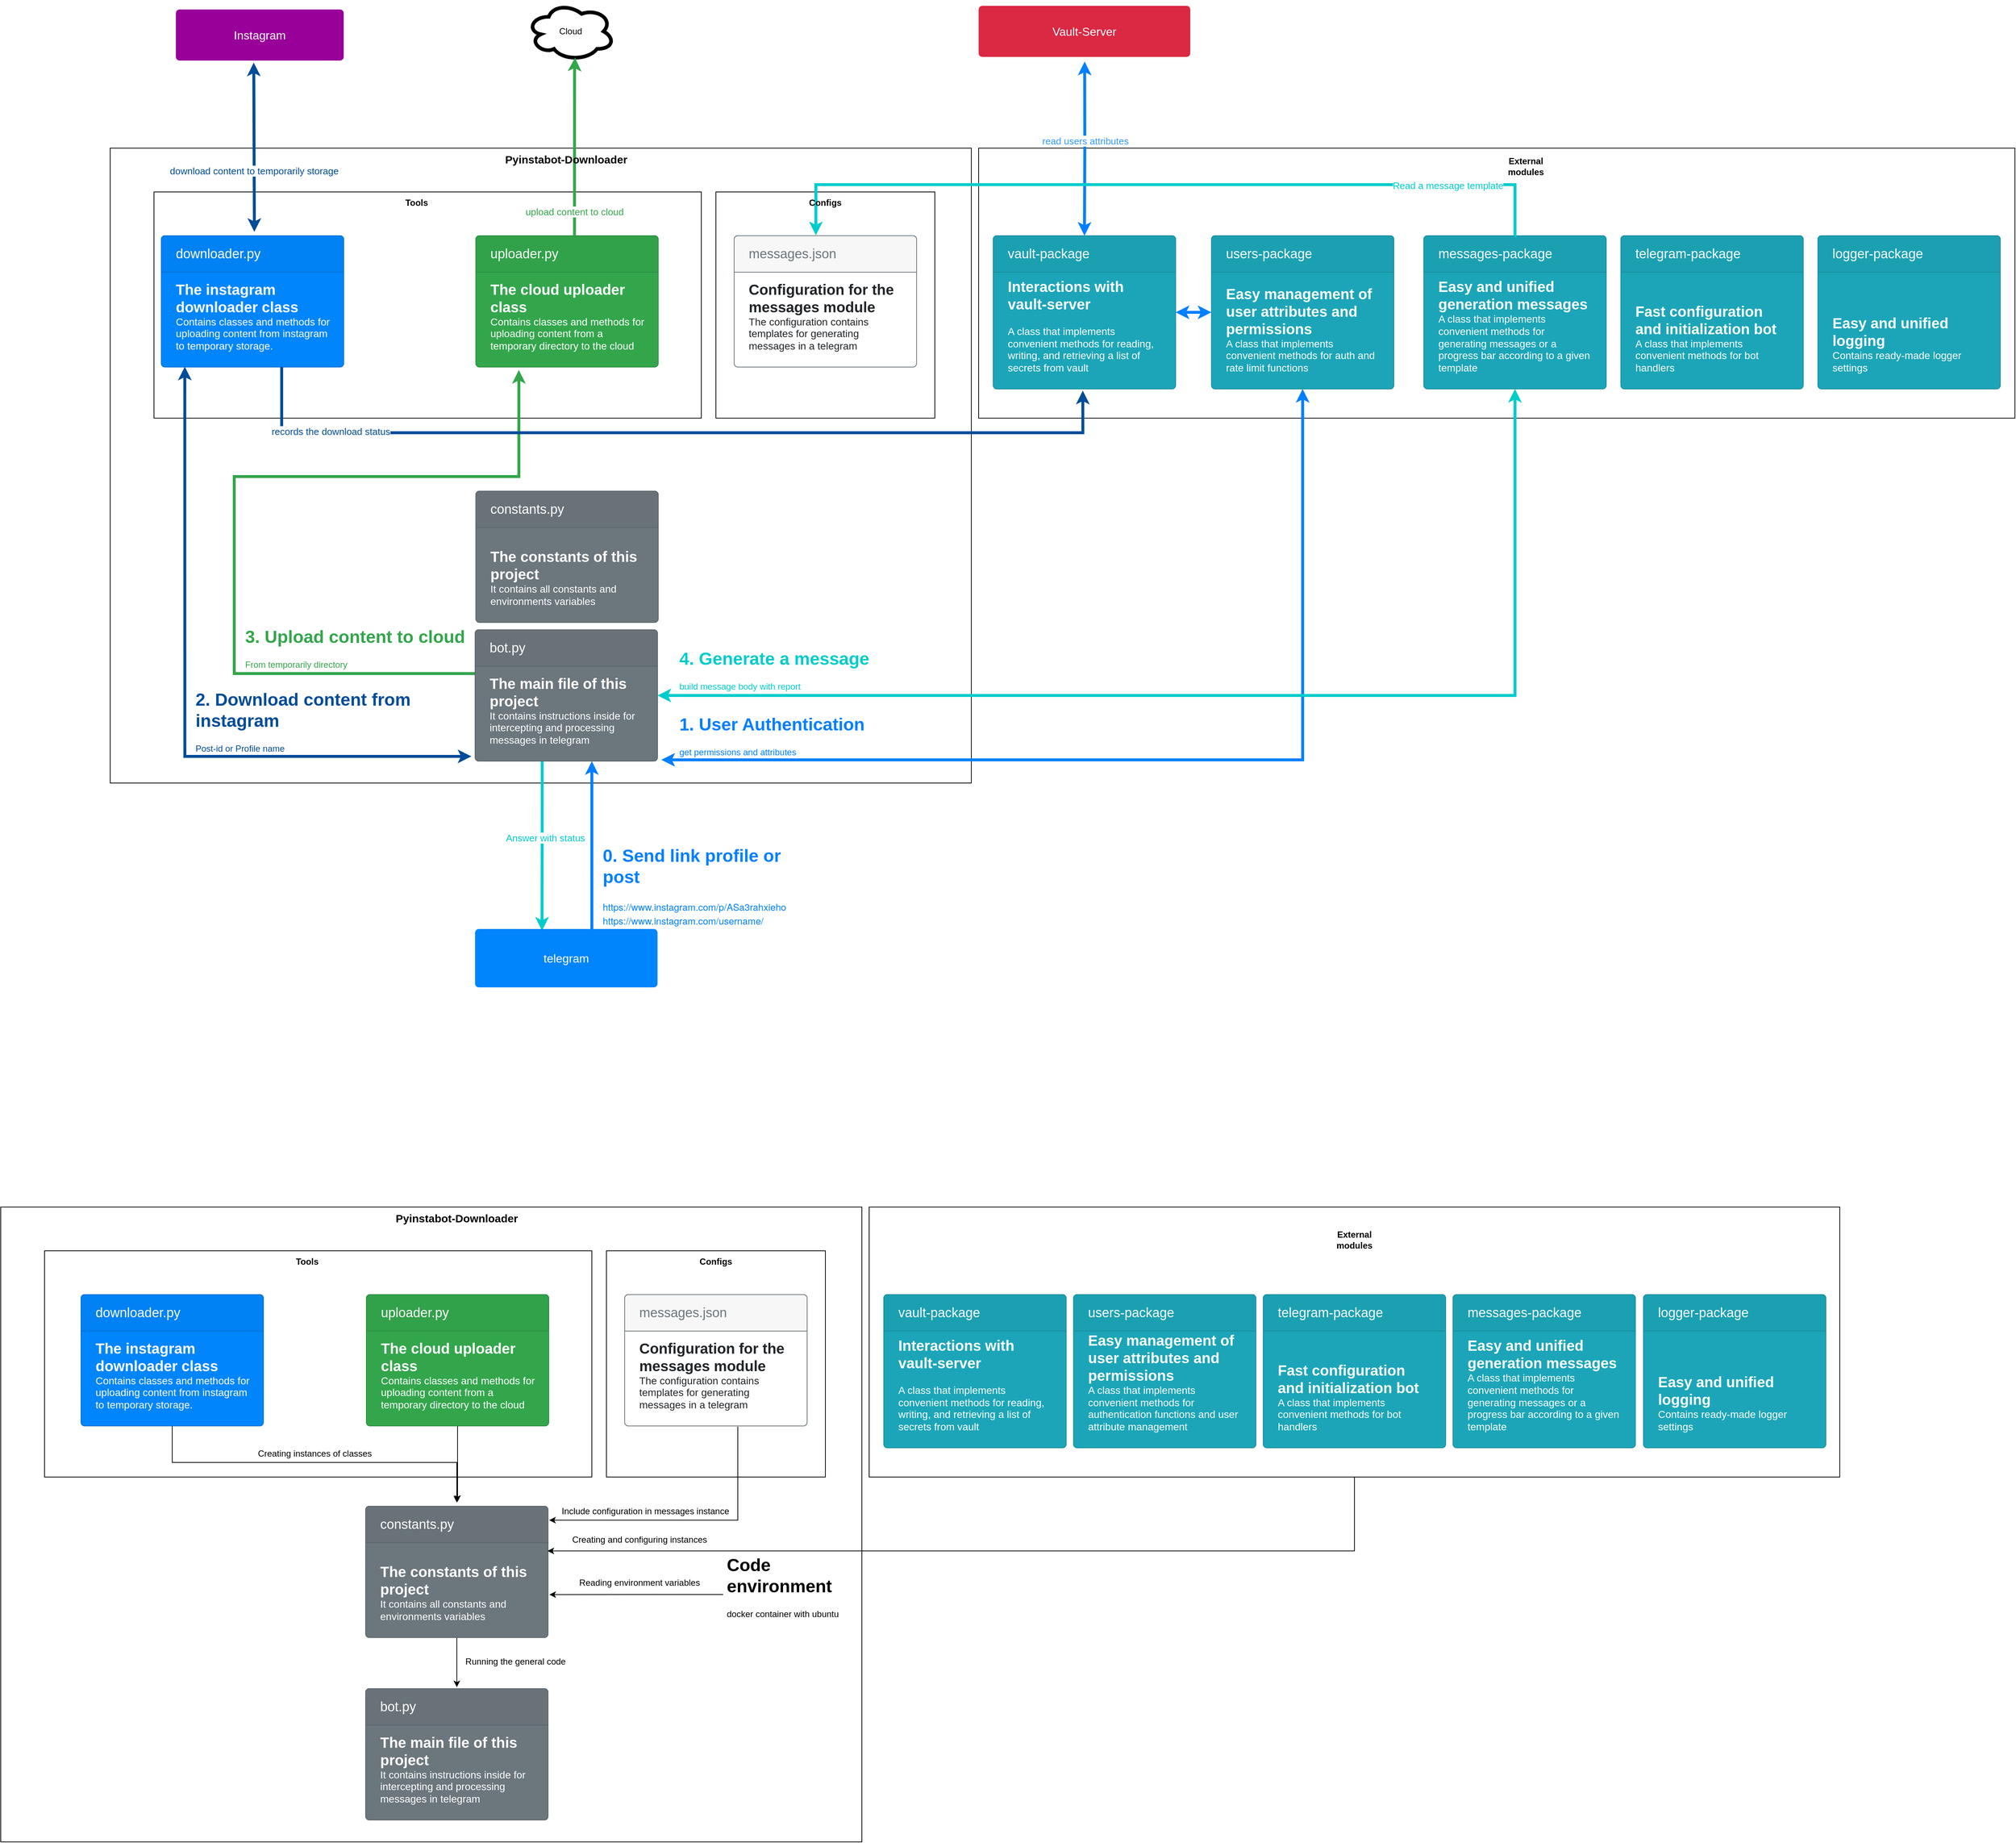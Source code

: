 <mxfile version="21.7.5" type="github">
  <diagram name="Страница 1" id="C4cH1xLUQUfybdzY-Pvg">
    <mxGraphModel dx="2763" dy="2547" grid="1" gridSize="10" guides="1" tooltips="1" connect="1" arrows="1" fold="1" page="1" pageScale="1" pageWidth="827" pageHeight="1169" math="0" shadow="0">
      <root>
        <mxCell id="0" />
        <mxCell id="1" parent="0" />
        <mxCell id="oiA-mQmHKhEabUs_qZRi-52" value="" style="rounded=0;whiteSpace=wrap;html=1;" parent="1" vertex="1">
          <mxGeometry x="130" y="-190" width="1180" height="870" as="geometry" />
        </mxCell>
        <mxCell id="oiA-mQmHKhEabUs_qZRi-24" value="" style="rounded=0;whiteSpace=wrap;html=1;" parent="1" vertex="1">
          <mxGeometry x="190" y="-130" width="750" height="310" as="geometry" />
        </mxCell>
        <mxCell id="RmWxMyqj5i7oZx28vhqG-12" style="edgeStyle=orthogonalEdgeStyle;rounded=0;orthogonalLoop=1;jettySize=auto;html=1;strokeWidth=4;strokeColor=#004C99;exitX=-0.014;exitY=0.964;exitDx=0;exitDy=0;exitPerimeter=0;startArrow=classic;startFill=1;entryX=0.129;entryY=0.997;entryDx=0;entryDy=0;entryPerimeter=0;" parent="1" target="oiA-mQmHKhEabUs_qZRi-6" edge="1">
          <mxGeometry relative="1" as="geometry">
            <mxPoint x="624.98" y="643.52" as="sourcePoint" />
            <mxPoint x="231.37" y="160" as="targetPoint" />
            <Array as="points">
              <mxPoint x="232" y="644" />
            </Array>
          </mxGeometry>
        </mxCell>
        <mxCell id="RmWxMyqj5i7oZx28vhqG-17" style="edgeStyle=orthogonalEdgeStyle;rounded=0;orthogonalLoop=1;jettySize=auto;html=1;strokeWidth=4;strokeColor=#33A64C;" parent="1" source="oiA-mQmHKhEabUs_qZRi-4" edge="1">
          <mxGeometry relative="1" as="geometry">
            <mxPoint x="690" y="114" as="targetPoint" />
            <Array as="points">
              <mxPoint x="300" y="530" />
              <mxPoint x="300" y="260" />
              <mxPoint x="690" y="260" />
            </Array>
          </mxGeometry>
        </mxCell>
        <mxCell id="OaGA0c1bOPBYphkwenMN-9" style="edgeStyle=orthogonalEdgeStyle;rounded=0;orthogonalLoop=1;jettySize=auto;html=1;entryX=0.367;entryY=0.029;entryDx=0;entryDy=0;entryPerimeter=0;strokeWidth=4;strokeColor=#00CCCC;" parent="1" source="oiA-mQmHKhEabUs_qZRi-4" target="oiA-mQmHKhEabUs_qZRi-50" edge="1">
          <mxGeometry relative="1" as="geometry">
            <Array as="points">
              <mxPoint x="722" y="700" />
              <mxPoint x="722" y="700" />
            </Array>
          </mxGeometry>
        </mxCell>
        <mxCell id="OaGA0c1bOPBYphkwenMN-11" value="&lt;font style=&quot;font-size: 13px;&quot; color=&quot;#00cccc&quot;&gt;Answer with status&lt;/font&gt;" style="edgeLabel;html=1;align=center;verticalAlign=middle;resizable=0;points=[];" parent="OaGA0c1bOPBYphkwenMN-9" vertex="1" connectable="0">
          <mxGeometry x="-0.104" y="4" relative="1" as="geometry">
            <mxPoint y="1" as="offset" />
          </mxGeometry>
        </mxCell>
        <mxCell id="oiA-mQmHKhEabUs_qZRi-4" value="&lt;span style=&quot;font-size: 20px;&quot;&gt;&lt;b&gt;The main file of this project&lt;/b&gt;&lt;/span&gt;&lt;br style=&quot;font-size: 14px&quot;&gt;It contains instructions inside for intercepting and processing messages in telegram" style="html=1;shadow=0;dashed=0;shape=mxgraph.bootstrap.rrect;rSize=5;strokeColor=#5B646A;html=1;whiteSpace=wrap;fillColor=#6C767D;fontColor=#ffffff;verticalAlign=bottom;align=left;spacing=20;spacingBottom=0;fontSize=14;" parent="1" vertex="1">
          <mxGeometry x="630" y="470" width="250" height="180" as="geometry" />
        </mxCell>
        <mxCell id="oiA-mQmHKhEabUs_qZRi-5" value="bot.py" style="html=1;shadow=0;dashed=0;shape=mxgraph.bootstrap.topButton;rSize=5;perimeter=none;whiteSpace=wrap;fillColor=#697279;strokeColor=#5B646A;fontColor=#ffffff;resizeWidth=1;fontSize=18;align=left;spacing=20;" parent="oiA-mQmHKhEabUs_qZRi-4" vertex="1">
          <mxGeometry width="250" height="50" relative="1" as="geometry" />
        </mxCell>
        <mxCell id="oiA-mQmHKhEabUs_qZRi-6" value="&lt;span style=&quot;font-size: 20px;&quot;&gt;&lt;b&gt;The instagram downloader class&lt;/b&gt;&lt;/span&gt;&lt;br style=&quot;font-size: 14px&quot;&gt;Contains classes and methods for uploading content from instagram to temporary storage." style="html=1;shadow=0;dashed=0;shape=mxgraph.bootstrap.rrect;rSize=5;strokeColor=#0071D5;html=1;whiteSpace=wrap;fillColor=#0085FC;fontColor=#ffffff;verticalAlign=bottom;align=left;spacing=20;spacingBottom=0;fontSize=14;" parent="1" vertex="1">
          <mxGeometry x="200" y="-70" width="250" height="180" as="geometry" />
        </mxCell>
        <mxCell id="oiA-mQmHKhEabUs_qZRi-7" value="downloader.py" style="html=1;shadow=0;dashed=0;shape=mxgraph.bootstrap.topButton;rSize=5;perimeter=none;whiteSpace=wrap;fillColor=#0081F4;strokeColor=#0071D5;fontColor=#ffffff;resizeWidth=1;fontSize=18;align=left;spacing=20;" parent="oiA-mQmHKhEabUs_qZRi-6" vertex="1">
          <mxGeometry width="250" height="50" relative="1" as="geometry" />
        </mxCell>
        <mxCell id="oiA-mQmHKhEabUs_qZRi-8" value="&lt;span style=&quot;font-size: 20px;&quot;&gt;&lt;b&gt;The cloud uploader class&lt;/b&gt;&lt;/span&gt;&lt;br style=&quot;font-size: 14px&quot;&gt;Contains classes and methods for uploading content from a temporary directory to the cloud" style="html=1;shadow=0;dashed=0;shape=mxgraph.bootstrap.rrect;rSize=5;strokeColor=#2B8D40;html=1;whiteSpace=wrap;fillColor=#33A64C;fontColor=#ffffff;verticalAlign=bottom;align=left;spacing=20;spacingBottom=0;fontSize=14;" parent="1" vertex="1">
          <mxGeometry x="631" y="-70" width="250" height="180" as="geometry" />
        </mxCell>
        <mxCell id="oiA-mQmHKhEabUs_qZRi-9" value="uploader.py" style="html=1;shadow=0;dashed=0;shape=mxgraph.bootstrap.topButton;rSize=5;perimeter=none;whiteSpace=wrap;fillColor=#31A14A;strokeColor=#2B8D40;fontColor=#ffffff;resizeWidth=1;fontSize=18;align=left;spacing=20;" parent="oiA-mQmHKhEabUs_qZRi-8" vertex="1">
          <mxGeometry width="250" height="50" relative="1" as="geometry" />
        </mxCell>
        <mxCell id="oiA-mQmHKhEabUs_qZRi-10" value="&lt;span style=&quot;font-size: 20px;&quot;&gt;&lt;b&gt;The constants of this project&lt;/b&gt;&lt;/span&gt;&lt;br style=&quot;font-size: 14px&quot;&gt;It contains all constants and environments variables" style="html=1;shadow=0;dashed=0;shape=mxgraph.bootstrap.rrect;rSize=5;strokeColor=#5B646A;html=1;whiteSpace=wrap;fillColor=#6C767D;fontColor=#ffffff;verticalAlign=bottom;align=left;spacing=20;spacingBottom=0;fontSize=14;" parent="1" vertex="1">
          <mxGeometry x="631" y="280" width="250" height="180" as="geometry" />
        </mxCell>
        <mxCell id="oiA-mQmHKhEabUs_qZRi-11" value="constants.py" style="html=1;shadow=0;dashed=0;shape=mxgraph.bootstrap.topButton;rSize=5;perimeter=none;whiteSpace=wrap;fillColor=#697279;strokeColor=#5B646A;fontColor=#ffffff;resizeWidth=1;fontSize=18;align=left;spacing=20;" parent="oiA-mQmHKhEabUs_qZRi-10" vertex="1">
          <mxGeometry width="250" height="50" relative="1" as="geometry" />
        </mxCell>
        <mxCell id="oiA-mQmHKhEabUs_qZRi-25" value="&lt;b&gt;Tools&lt;/b&gt;" style="text;html=1;strokeColor=none;fillColor=none;align=center;verticalAlign=middle;whiteSpace=wrap;rounded=0;" parent="1" vertex="1">
          <mxGeometry x="520" y="-130" width="60" height="30" as="geometry" />
        </mxCell>
        <mxCell id="oiA-mQmHKhEabUs_qZRi-26" value="" style="rounded=0;whiteSpace=wrap;html=1;" parent="1" vertex="1">
          <mxGeometry x="960" y="-130" width="300" height="310" as="geometry" />
        </mxCell>
        <mxCell id="oiA-mQmHKhEabUs_qZRi-20" value="&lt;span style=&quot;font-size: 20px;&quot;&gt;&lt;b&gt;Configuration for the messages module&lt;/b&gt;&lt;/span&gt;&lt;br style=&quot;font-size: 14px&quot;&gt;The configuration contains templates for generating messages in a telegram" style="html=1;shadow=0;dashed=0;shape=mxgraph.bootstrap.rrect;rSize=5;strokeColor=#6C767D;html=1;whiteSpace=wrap;fillColor=#ffffff;fontColor=#212529;verticalAlign=bottom;align=left;spacing=20;spacingBottom=0;fontSize=14;" parent="1" vertex="1">
          <mxGeometry x="985" y="-70" width="250" height="180" as="geometry" />
        </mxCell>
        <mxCell id="oiA-mQmHKhEabUs_qZRi-21" value="messages.json" style="html=1;shadow=0;dashed=0;shape=mxgraph.bootstrap.topButton;rSize=5;perimeter=none;whiteSpace=wrap;fillColor=#F7F7F7;strokeColor=#6C767D;fontColor=#6C767D;resizeWidth=1;fontSize=18;align=left;spacing=20;" parent="oiA-mQmHKhEabUs_qZRi-20" vertex="1">
          <mxGeometry width="250" height="50" relative="1" as="geometry" />
        </mxCell>
        <mxCell id="oiA-mQmHKhEabUs_qZRi-30" value="" style="rounded=0;whiteSpace=wrap;html=1;" parent="1" vertex="1">
          <mxGeometry x="1320" y="-190" width="1420" height="370" as="geometry" />
        </mxCell>
        <mxCell id="oiA-mQmHKhEabUs_qZRi-31" value="&lt;b&gt;External modules&lt;/b&gt;" style="text;html=1;strokeColor=none;fillColor=none;align=center;verticalAlign=middle;whiteSpace=wrap;rounded=0;" parent="1" vertex="1">
          <mxGeometry x="2040" y="-180" width="60" height="30" as="geometry" />
        </mxCell>
        <mxCell id="oiA-mQmHKhEabUs_qZRi-32" value="&lt;b&gt;&lt;font style=&quot;font-size: 20px&quot;&gt;Interactions with vault-server&lt;/font&gt;&lt;/b&gt;&lt;br style=&quot;font-size: 14px&quot;&gt;&lt;br style=&quot;font-size: 14px&quot;&gt;A class that implements convenient methods for reading, writing, and retrieving a list of secrets from vault" style="html=1;shadow=0;dashed=0;shape=mxgraph.bootstrap.rrect;rSize=5;strokeColor=#188C9C;html=1;whiteSpace=wrap;fillColor=#1CA5B8;fontColor=#ffffff;verticalAlign=bottom;align=left;spacing=20;spacingBottom=0;fontSize=14;" parent="1" vertex="1">
          <mxGeometry x="1340" y="-70" width="250" height="210" as="geometry" />
        </mxCell>
        <mxCell id="oiA-mQmHKhEabUs_qZRi-33" value="vault-package" style="html=1;shadow=0;dashed=0;shape=mxgraph.bootstrap.topButton;rSize=5;perimeter=none;whiteSpace=wrap;fillColor=#1BA0B2;strokeColor=#188C9C;fontColor=#ffffff;resizeWidth=1;fontSize=18;align=left;spacing=20;" parent="oiA-mQmHKhEabUs_qZRi-32" vertex="1">
          <mxGeometry width="250" height="50" relative="1" as="geometry" />
        </mxCell>
        <mxCell id="RmWxMyqj5i7oZx28vhqG-9" style="edgeStyle=orthogonalEdgeStyle;rounded=0;orthogonalLoop=1;jettySize=auto;html=1;strokeWidth=4;strokeColor=#007FFF;startArrow=classic;startFill=1;" parent="1" source="oiA-mQmHKhEabUs_qZRi-34" target="oiA-mQmHKhEabUs_qZRi-32" edge="1">
          <mxGeometry relative="1" as="geometry" />
        </mxCell>
        <mxCell id="oiA-mQmHKhEabUs_qZRi-34" value="&lt;span style=&quot;font-size: 20px;&quot;&gt;&lt;b&gt;Easy management of user attributes and permissions&lt;/b&gt;&lt;/span&gt;&lt;br style=&quot;font-size: 14px&quot;&gt;A class that implements convenient methods for auth and rate limit functions" style="html=1;shadow=0;dashed=0;shape=mxgraph.bootstrap.rrect;rSize=5;strokeColor=#188C9C;html=1;whiteSpace=wrap;fillColor=#1CA5B8;fontColor=#ffffff;verticalAlign=bottom;align=left;spacing=20;spacingBottom=0;fontSize=14;" parent="1" vertex="1">
          <mxGeometry x="1639" y="-70" width="250" height="210" as="geometry" />
        </mxCell>
        <mxCell id="oiA-mQmHKhEabUs_qZRi-35" value="users-package" style="html=1;shadow=0;dashed=0;shape=mxgraph.bootstrap.topButton;rSize=5;perimeter=none;whiteSpace=wrap;fillColor=#1BA0B2;strokeColor=#188C9C;fontColor=#ffffff;resizeWidth=1;fontSize=18;align=left;spacing=20;" parent="oiA-mQmHKhEabUs_qZRi-34" vertex="1">
          <mxGeometry width="250" height="50" relative="1" as="geometry" />
        </mxCell>
        <mxCell id="oiA-mQmHKhEabUs_qZRi-36" value="&lt;span style=&quot;font-size: 20px;&quot;&gt;&lt;b&gt;Fast configuration and&amp;nbsp;initialization bot&lt;/b&gt;&lt;/span&gt;&lt;br style=&quot;font-size: 14px&quot;&gt;A class that implements convenient methods for bot handlers" style="html=1;shadow=0;dashed=0;shape=mxgraph.bootstrap.rrect;rSize=5;strokeColor=#188C9C;html=1;whiteSpace=wrap;fillColor=#1CA5B8;fontColor=#ffffff;verticalAlign=bottom;align=left;spacing=20;spacingBottom=0;fontSize=14;" parent="1" vertex="1">
          <mxGeometry x="2200" y="-70" width="250" height="210" as="geometry" />
        </mxCell>
        <mxCell id="oiA-mQmHKhEabUs_qZRi-37" value="telegram-package" style="html=1;shadow=0;dashed=0;shape=mxgraph.bootstrap.topButton;rSize=5;perimeter=none;whiteSpace=wrap;fillColor=#1BA0B2;strokeColor=#188C9C;fontColor=#ffffff;resizeWidth=1;fontSize=18;align=left;spacing=20;" parent="oiA-mQmHKhEabUs_qZRi-36" vertex="1">
          <mxGeometry width="250" height="50" relative="1" as="geometry" />
        </mxCell>
        <mxCell id="oiA-mQmHKhEabUs_qZRi-38" value="&lt;span style=&quot;font-size: 20px;&quot;&gt;&lt;b&gt;Easy and unified generation messages&lt;/b&gt;&lt;/span&gt;&lt;br style=&quot;font-size: 14px&quot;&gt;A class that implements convenient methods for generating messages or a progress bar according to a given template" style="html=1;shadow=0;dashed=0;shape=mxgraph.bootstrap.rrect;rSize=5;strokeColor=#188C9C;html=1;whiteSpace=wrap;fillColor=#1CA5B8;fontColor=#ffffff;verticalAlign=bottom;align=left;spacing=20;spacingBottom=0;fontSize=14;" parent="1" vertex="1">
          <mxGeometry x="1930" y="-70" width="250" height="210" as="geometry" />
        </mxCell>
        <mxCell id="oiA-mQmHKhEabUs_qZRi-39" value="messages-package" style="html=1;shadow=0;dashed=0;shape=mxgraph.bootstrap.topButton;rSize=5;perimeter=none;whiteSpace=wrap;fillColor=#1BA0B2;strokeColor=#188C9C;fontColor=#ffffff;resizeWidth=1;fontSize=18;align=left;spacing=20;" parent="oiA-mQmHKhEabUs_qZRi-38" vertex="1">
          <mxGeometry width="250" height="50" relative="1" as="geometry" />
        </mxCell>
        <mxCell id="oiA-mQmHKhEabUs_qZRi-40" value="&lt;span style=&quot;font-size: 20px;&quot;&gt;&lt;b&gt;Easy and unified logging&lt;/b&gt;&lt;/span&gt;&lt;br style=&quot;font-size: 14px&quot;&gt;Contains ready-made logger settings" style="html=1;shadow=0;dashed=0;shape=mxgraph.bootstrap.rrect;rSize=5;strokeColor=#188C9C;html=1;whiteSpace=wrap;fillColor=#1CA5B8;fontColor=#ffffff;verticalAlign=bottom;align=left;spacing=20;spacingBottom=0;fontSize=14;" parent="1" vertex="1">
          <mxGeometry x="2470" y="-70" width="250" height="210" as="geometry" />
        </mxCell>
        <mxCell id="oiA-mQmHKhEabUs_qZRi-41" value="logger-package" style="html=1;shadow=0;dashed=0;shape=mxgraph.bootstrap.topButton;rSize=5;perimeter=none;whiteSpace=wrap;fillColor=#1BA0B2;strokeColor=#188C9C;fontColor=#ffffff;resizeWidth=1;fontSize=18;align=left;spacing=20;" parent="oiA-mQmHKhEabUs_qZRi-40" vertex="1">
          <mxGeometry width="250" height="50" relative="1" as="geometry" />
        </mxCell>
        <mxCell id="oiA-mQmHKhEabUs_qZRi-47" value="Vault-Server" style="html=1;shadow=0;dashed=0;shape=mxgraph.bootstrap.rrect;rSize=5;strokeColor=none;strokeWidth=1;fillColor=#DB2843;fontColor=#FFFFFF;whiteSpace=wrap;align=center;verticalAlign=middle;spacingLeft=0;fontStyle=0;fontSize=16;spacing=5;" parent="1" vertex="1">
          <mxGeometry x="1320" y="-385" width="290" height="70" as="geometry" />
        </mxCell>
        <mxCell id="oiA-mQmHKhEabUs_qZRi-48" style="edgeStyle=orthogonalEdgeStyle;rounded=0;orthogonalLoop=1;jettySize=auto;html=1;entryX=0.501;entryY=1.092;entryDx=0;entryDy=0;entryPerimeter=0;strokeWidth=4;fillColor=#f8cecc;strokeColor=#007FFF;startArrow=classic;startFill=1;" parent="1" target="oiA-mQmHKhEabUs_qZRi-47" edge="1">
          <mxGeometry relative="1" as="geometry">
            <mxPoint x="1465" y="-70" as="sourcePoint" />
          </mxGeometry>
        </mxCell>
        <mxCell id="OaGA0c1bOPBYphkwenMN-3" value="&lt;font color=&quot;#3399ff&quot; style=&quot;font-size: 13px;&quot;&gt;read users attributes&lt;/font&gt;" style="edgeLabel;html=1;align=center;verticalAlign=middle;resizable=0;points=[];" parent="oiA-mQmHKhEabUs_qZRi-48" vertex="1" connectable="0">
          <mxGeometry x="0.099" relative="1" as="geometry">
            <mxPoint y="1" as="offset" />
          </mxGeometry>
        </mxCell>
        <mxCell id="RmWxMyqj5i7oZx28vhqG-1" style="edgeStyle=orthogonalEdgeStyle;rounded=0;orthogonalLoop=1;jettySize=auto;html=1;strokeWidth=4;strokeColor=#007FFF;entryX=0.5;entryY=1;entryDx=0;entryDy=0;entryPerimeter=0;" parent="1" edge="1">
          <mxGeometry relative="1" as="geometry">
            <mxPoint x="790.0" y="650" as="targetPoint" />
            <mxPoint x="790.0" y="880" as="sourcePoint" />
          </mxGeometry>
        </mxCell>
        <mxCell id="oiA-mQmHKhEabUs_qZRi-50" value="telegram" style="html=1;shadow=0;dashed=0;shape=mxgraph.bootstrap.rrect;rSize=5;strokeColor=none;strokeWidth=1;fillColor=#0085FC;fontColor=#FFFFFF;whiteSpace=wrap;align=center;verticalAlign=middle;spacingLeft=0;fontStyle=0;fontSize=16;spacing=5;" parent="1" vertex="1">
          <mxGeometry x="630" y="880" width="250" height="80" as="geometry" />
        </mxCell>
        <mxCell id="oiA-mQmHKhEabUs_qZRi-51" value="Instagram" style="html=1;shadow=0;dashed=0;shape=mxgraph.bootstrap.rrect;rSize=5;strokeColor=none;strokeWidth=1;fillColor=#990099;fontColor=#FFFFFF;whiteSpace=wrap;align=center;verticalAlign=middle;spacingLeft=0;fontStyle=0;fontSize=16;spacing=5;" parent="1" vertex="1">
          <mxGeometry x="220" y="-380" width="230" height="70" as="geometry" />
        </mxCell>
        <mxCell id="RmWxMyqj5i7oZx28vhqG-3" value="&lt;h1&gt;&lt;font color=&quot;#007fff&quot;&gt;0. Send link profile or post&lt;br&gt;&lt;/font&gt;&lt;/h1&gt;&lt;div style=&quot;font-size: 13px;&quot;&gt;&lt;p style=&quot;margin: 0px; font-style: normal; font-variant-caps: normal; font-stretch: normal; line-height: normal; font-family: &amp;quot;Helvetica Neue&amp;quot;; font-size-adjust: none; font-kerning: auto; font-variant-alternates: normal; font-variant-ligatures: normal; font-variant-numeric: normal; font-variant-east-asian: normal; font-variant-position: normal; font-feature-settings: normal; font-optical-sizing: auto; font-variation-settings: normal;&quot;&gt;&lt;font color=&quot;#007fff&quot;&gt;https://www.instagram.com/p/ASa3rahxieho&lt;/font&gt;&lt;/p&gt;&lt;p style=&quot;margin: 0px; font-style: normal; font-variant-caps: normal; font-stretch: normal; line-height: normal; font-family: &amp;quot;Helvetica Neue&amp;quot;; font-size-adjust: none; font-kerning: auto; font-variant-alternates: normal; font-variant-ligatures: normal; font-variant-numeric: normal; font-variant-east-asian: normal; font-variant-position: normal; font-feature-settings: normal; font-optical-sizing: auto; font-variation-settings: normal;&quot;&gt;&lt;font color=&quot;#007fff&quot;&gt;https://www.instagram.com/username/&lt;/font&gt;&lt;br&gt;&lt;/p&gt;&lt;/div&gt;" style="text;html=1;strokeColor=none;fillColor=none;spacing=5;spacingTop=-20;whiteSpace=wrap;overflow=hidden;rounded=0;" parent="1" vertex="1">
          <mxGeometry x="800" y="760" width="270" height="120" as="geometry" />
        </mxCell>
        <mxCell id="RmWxMyqj5i7oZx28vhqG-7" style="edgeStyle=orthogonalEdgeStyle;rounded=0;orthogonalLoop=1;jettySize=auto;html=1;strokeWidth=4;strokeColor=#007FFF;exitX=1.021;exitY=0.99;exitDx=0;exitDy=0;exitPerimeter=0;startArrow=classic;startFill=1;" parent="1" source="oiA-mQmHKhEabUs_qZRi-4" target="oiA-mQmHKhEabUs_qZRi-34" edge="1">
          <mxGeometry relative="1" as="geometry">
            <mxPoint x="1630" y="470" as="targetPoint" />
          </mxGeometry>
        </mxCell>
        <mxCell id="RmWxMyqj5i7oZx28vhqG-8" value="&lt;h1&gt;&lt;font color=&quot;#007fff&quot;&gt;1. User Authentication&amp;nbsp;&lt;/font&gt;&lt;/h1&gt;&lt;p&gt;&lt;font color=&quot;#007fff&quot;&gt;get permissions and attributes&lt;/font&gt;&lt;/p&gt;" style="text;html=1;strokeColor=none;fillColor=none;spacing=5;spacingTop=-20;whiteSpace=wrap;overflow=hidden;rounded=0;" parent="1" vertex="1">
          <mxGeometry x="905" y="580" width="275" height="80" as="geometry" />
        </mxCell>
        <mxCell id="RmWxMyqj5i7oZx28vhqG-11" value="&lt;h1&gt;&lt;font color=&quot;#004c99&quot;&gt;2. Download content from instagram&amp;nbsp;&lt;/font&gt;&lt;/h1&gt;&lt;p&gt;&lt;font color=&quot;#004c99&quot;&gt;Post-id or Profile name&lt;/font&gt;&lt;br&gt;&lt;/p&gt;" style="text;html=1;strokeColor=none;fillColor=none;spacing=5;spacingTop=-20;whiteSpace=wrap;overflow=hidden;rounded=0;" parent="1" vertex="1">
          <mxGeometry x="242" y="546" width="383" height="95" as="geometry" />
        </mxCell>
        <mxCell id="RmWxMyqj5i7oZx28vhqG-13" style="edgeStyle=orthogonalEdgeStyle;rounded=0;orthogonalLoop=1;jettySize=auto;html=1;strokeWidth=4;strokeColor=#004C99;exitX=0.51;exitY=-0.106;exitDx=0;exitDy=0;exitPerimeter=0;startArrow=classic;startFill=1;entryX=0.464;entryY=1.04;entryDx=0;entryDy=0;entryPerimeter=0;" parent="1" source="oiA-mQmHKhEabUs_qZRi-7" target="oiA-mQmHKhEabUs_qZRi-51" edge="1">
          <mxGeometry relative="1" as="geometry">
            <mxPoint x="365" y="-80" as="sourcePoint" />
            <Array as="points">
              <mxPoint x="327" y="-100" />
              <mxPoint x="327" y="-100" />
            </Array>
            <mxPoint x="350" y="-230" as="targetPoint" />
          </mxGeometry>
        </mxCell>
        <mxCell id="OaGA0c1bOPBYphkwenMN-1" value="download content to temporarily storage" style="edgeLabel;html=1;align=center;verticalAlign=middle;resizable=0;points=[];fontSize=13;fontColor=#004C99;" parent="RmWxMyqj5i7oZx28vhqG-13" vertex="1" connectable="0">
          <mxGeometry x="-0.27" relative="1" as="geometry">
            <mxPoint as="offset" />
          </mxGeometry>
        </mxCell>
        <mxCell id="RmWxMyqj5i7oZx28vhqG-18" value="&lt;h1&gt;&lt;font color=&quot;#33a64c&quot;&gt;3. Upload content to cloud&amp;nbsp;&lt;/font&gt;&lt;/h1&gt;&lt;p&gt;&lt;font color=&quot;#33a64c&quot;&gt;From&amp;nbsp;temporarily&amp;nbsp;directory&amp;nbsp;&lt;/font&gt;&lt;br&gt;&lt;/p&gt;" style="text;html=1;strokeColor=none;fillColor=none;spacing=5;spacingTop=-20;whiteSpace=wrap;overflow=hidden;rounded=0;" parent="1" vertex="1">
          <mxGeometry x="310" y="460" width="365" height="80" as="geometry" />
        </mxCell>
        <mxCell id="RmWxMyqj5i7oZx28vhqG-19" value="Cloud" style="ellipse;shape=cloud;whiteSpace=wrap;html=1;strokeWidth=5;" parent="1" vertex="1">
          <mxGeometry x="701" y="-390" width="120" height="80" as="geometry" />
        </mxCell>
        <mxCell id="RmWxMyqj5i7oZx28vhqG-20" style="edgeStyle=orthogonalEdgeStyle;rounded=0;orthogonalLoop=1;jettySize=auto;html=1;strokeWidth=4;strokeColor=#33A64C;exitX=0.541;exitY=-0.012;exitDx=0;exitDy=0;exitPerimeter=0;entryX=0.55;entryY=0.95;entryDx=0;entryDy=0;entryPerimeter=0;" parent="1" source="oiA-mQmHKhEabUs_qZRi-9" target="RmWxMyqj5i7oZx28vhqG-19" edge="1">
          <mxGeometry relative="1" as="geometry">
            <mxPoint x="740" y="-230" as="targetPoint" />
            <Array as="points">
              <mxPoint x="766" y="-294" />
            </Array>
          </mxGeometry>
        </mxCell>
        <mxCell id="OaGA0c1bOPBYphkwenMN-2" value="&lt;font style=&quot;font-size: 13px;&quot; color=&quot;#33a64c&quot;&gt;upload content to cloud&lt;/font&gt;" style="edgeLabel;html=1;align=center;verticalAlign=middle;resizable=0;points=[];" parent="RmWxMyqj5i7oZx28vhqG-20" vertex="1" connectable="0">
          <mxGeometry x="-0.726" y="1" relative="1" as="geometry">
            <mxPoint y="1" as="offset" />
          </mxGeometry>
        </mxCell>
        <mxCell id="RmWxMyqj5i7oZx28vhqG-21" style="edgeStyle=orthogonalEdgeStyle;rounded=0;orthogonalLoop=1;jettySize=auto;html=1;entryX=0.491;entryY=1.011;entryDx=0;entryDy=0;entryPerimeter=0;strokeWidth=4;strokeColor=#004C99;" parent="1" source="oiA-mQmHKhEabUs_qZRi-6" target="oiA-mQmHKhEabUs_qZRi-32" edge="1">
          <mxGeometry relative="1" as="geometry">
            <mxPoint x="1420" y="240" as="targetPoint" />
            <Array as="points">
              <mxPoint x="365" y="200" />
              <mxPoint x="1463" y="200" />
            </Array>
          </mxGeometry>
        </mxCell>
        <mxCell id="RmWxMyqj5i7oZx28vhqG-80" value="&lt;font style=&quot;font-size: 13px;&quot; color=&quot;#004c99&quot;&gt;records the download status&lt;/font&gt;" style="edgeLabel;html=1;align=center;verticalAlign=middle;resizable=0;points=[];" parent="RmWxMyqj5i7oZx28vhqG-21" vertex="1" connectable="0">
          <mxGeometry x="-0.775" y="2" relative="1" as="geometry">
            <mxPoint x="17" as="offset" />
          </mxGeometry>
        </mxCell>
        <mxCell id="RmWxMyqj5i7oZx28vhqG-22" value="" style="rounded=0;whiteSpace=wrap;html=1;" parent="1" vertex="1">
          <mxGeometry x="-20" y="1261" width="1180" height="870" as="geometry" />
        </mxCell>
        <mxCell id="RmWxMyqj5i7oZx28vhqG-23" value="" style="rounded=0;whiteSpace=wrap;html=1;" parent="1" vertex="1">
          <mxGeometry x="40" y="1321" width="750" height="310" as="geometry" />
        </mxCell>
        <mxCell id="RmWxMyqj5i7oZx28vhqG-26" value="&lt;span style=&quot;font-size: 20px;&quot;&gt;&lt;b&gt;The main file of this project&lt;/b&gt;&lt;/span&gt;&lt;br style=&quot;font-size: 14px&quot;&gt;It contains instructions inside for intercepting and processing messages in telegram" style="html=1;shadow=0;dashed=0;shape=mxgraph.bootstrap.rrect;rSize=5;strokeColor=#5B646A;html=1;whiteSpace=wrap;fillColor=#6C767D;fontColor=#ffffff;verticalAlign=bottom;align=left;spacing=20;spacingBottom=0;fontSize=14;" parent="1" vertex="1">
          <mxGeometry x="480" y="1921" width="250" height="180" as="geometry" />
        </mxCell>
        <mxCell id="RmWxMyqj5i7oZx28vhqG-27" value="bot.py" style="html=1;shadow=0;dashed=0;shape=mxgraph.bootstrap.topButton;rSize=5;perimeter=none;whiteSpace=wrap;fillColor=#697279;strokeColor=#5B646A;fontColor=#ffffff;resizeWidth=1;fontSize=18;align=left;spacing=20;" parent="RmWxMyqj5i7oZx28vhqG-26" vertex="1">
          <mxGeometry width="250" height="50" relative="1" as="geometry" />
        </mxCell>
        <mxCell id="RmWxMyqj5i7oZx28vhqG-28" style="edgeStyle=orthogonalEdgeStyle;rounded=0;orthogonalLoop=1;jettySize=auto;html=1;entryX=0.5;entryY=-0.1;entryDx=0;entryDy=0;entryPerimeter=0;" parent="1" source="RmWxMyqj5i7oZx28vhqG-29" target="RmWxMyqj5i7oZx28vhqG-36" edge="1">
          <mxGeometry relative="1" as="geometry">
            <Array as="points">
              <mxPoint x="215" y="1611" />
              <mxPoint x="605" y="1611" />
            </Array>
          </mxGeometry>
        </mxCell>
        <mxCell id="RmWxMyqj5i7oZx28vhqG-29" value="&lt;span style=&quot;font-size: 20px;&quot;&gt;&lt;b&gt;The instagram downloader class&lt;/b&gt;&lt;/span&gt;&lt;br style=&quot;font-size: 14px&quot;&gt;Contains classes and methods for uploading content from instagram to temporary storage." style="html=1;shadow=0;dashed=0;shape=mxgraph.bootstrap.rrect;rSize=5;strokeColor=#0071D5;html=1;whiteSpace=wrap;fillColor=#0085FC;fontColor=#ffffff;verticalAlign=bottom;align=left;spacing=20;spacingBottom=0;fontSize=14;" parent="1" vertex="1">
          <mxGeometry x="90" y="1381" width="250" height="180" as="geometry" />
        </mxCell>
        <mxCell id="RmWxMyqj5i7oZx28vhqG-30" value="downloader.py" style="html=1;shadow=0;dashed=0;shape=mxgraph.bootstrap.topButton;rSize=5;perimeter=none;whiteSpace=wrap;fillColor=#0081F4;strokeColor=#0071D5;fontColor=#ffffff;resizeWidth=1;fontSize=18;align=left;spacing=20;" parent="RmWxMyqj5i7oZx28vhqG-29" vertex="1">
          <mxGeometry width="250" height="50" relative="1" as="geometry" />
        </mxCell>
        <mxCell id="RmWxMyqj5i7oZx28vhqG-31" style="edgeStyle=orthogonalEdgeStyle;rounded=0;orthogonalLoop=1;jettySize=auto;html=1;entryX=0.504;entryY=-0.12;entryDx=0;entryDy=0;entryPerimeter=0;" parent="1" source="RmWxMyqj5i7oZx28vhqG-32" target="RmWxMyqj5i7oZx28vhqG-36" edge="1">
          <mxGeometry relative="1" as="geometry" />
        </mxCell>
        <mxCell id="RmWxMyqj5i7oZx28vhqG-32" value="&lt;span style=&quot;font-size: 20px;&quot;&gt;&lt;b&gt;The cloud uploader class&lt;/b&gt;&lt;/span&gt;&lt;br style=&quot;font-size: 14px&quot;&gt;Contains classes and methods for uploading content from a temporary directory to the cloud" style="html=1;shadow=0;dashed=0;shape=mxgraph.bootstrap.rrect;rSize=5;strokeColor=#2B8D40;html=1;whiteSpace=wrap;fillColor=#33A64C;fontColor=#ffffff;verticalAlign=bottom;align=left;spacing=20;spacingBottom=0;fontSize=14;" parent="1" vertex="1">
          <mxGeometry x="481" y="1381" width="250" height="180" as="geometry" />
        </mxCell>
        <mxCell id="RmWxMyqj5i7oZx28vhqG-33" value="uploader.py" style="html=1;shadow=0;dashed=0;shape=mxgraph.bootstrap.topButton;rSize=5;perimeter=none;whiteSpace=wrap;fillColor=#31A14A;strokeColor=#2B8D40;fontColor=#ffffff;resizeWidth=1;fontSize=18;align=left;spacing=20;" parent="RmWxMyqj5i7oZx28vhqG-32" vertex="1">
          <mxGeometry width="250" height="50" relative="1" as="geometry" />
        </mxCell>
        <mxCell id="RmWxMyqj5i7oZx28vhqG-34" style="edgeStyle=orthogonalEdgeStyle;rounded=0;orthogonalLoop=1;jettySize=auto;html=1;entryX=0.5;entryY=-0.04;entryDx=0;entryDy=0;entryPerimeter=0;" parent="1" source="RmWxMyqj5i7oZx28vhqG-35" target="RmWxMyqj5i7oZx28vhqG-27" edge="1">
          <mxGeometry relative="1" as="geometry" />
        </mxCell>
        <mxCell id="RmWxMyqj5i7oZx28vhqG-35" value="&lt;span style=&quot;font-size: 20px;&quot;&gt;&lt;b&gt;The constants of this project&lt;/b&gt;&lt;/span&gt;&lt;br style=&quot;font-size: 14px&quot;&gt;It contains all constants and environments variables" style="html=1;shadow=0;dashed=0;shape=mxgraph.bootstrap.rrect;rSize=5;strokeColor=#5B646A;html=1;whiteSpace=wrap;fillColor=#6C767D;fontColor=#ffffff;verticalAlign=bottom;align=left;spacing=20;spacingBottom=0;fontSize=14;" parent="1" vertex="1">
          <mxGeometry x="480" y="1671" width="250" height="180" as="geometry" />
        </mxCell>
        <mxCell id="RmWxMyqj5i7oZx28vhqG-36" value="constants.py" style="html=1;shadow=0;dashed=0;shape=mxgraph.bootstrap.topButton;rSize=5;perimeter=none;whiteSpace=wrap;fillColor=#697279;strokeColor=#5B646A;fontColor=#ffffff;resizeWidth=1;fontSize=18;align=left;spacing=20;" parent="RmWxMyqj5i7oZx28vhqG-35" vertex="1">
          <mxGeometry width="250" height="50" relative="1" as="geometry" />
        </mxCell>
        <mxCell id="RmWxMyqj5i7oZx28vhqG-37" value="Creating instances of classes" style="text;html=1;align=center;verticalAlign=middle;resizable=0;points=[];autosize=1;strokeColor=none;fillColor=none;" parent="1" vertex="1">
          <mxGeometry x="320" y="1584" width="180" height="30" as="geometry" />
        </mxCell>
        <mxCell id="RmWxMyqj5i7oZx28vhqG-38" style="edgeStyle=orthogonalEdgeStyle;rounded=0;orthogonalLoop=1;jettySize=auto;html=1;entryX=1.007;entryY=0.673;entryDx=0;entryDy=0;entryPerimeter=0;" parent="1" source="RmWxMyqj5i7oZx28vhqG-39" target="RmWxMyqj5i7oZx28vhqG-35" edge="1">
          <mxGeometry relative="1" as="geometry">
            <mxPoint x="732" y="1764" as="targetPoint" />
          </mxGeometry>
        </mxCell>
        <mxCell id="RmWxMyqj5i7oZx28vhqG-39" value="&lt;h1&gt;Code environment&lt;/h1&gt;&lt;p&gt;docker container with ubuntu&lt;/p&gt;" style="text;html=1;strokeColor=none;fillColor=none;spacing=5;spacingTop=-20;whiteSpace=wrap;overflow=hidden;rounded=0;" parent="1" vertex="1">
          <mxGeometry x="970" y="1732" width="190" height="120" as="geometry" />
        </mxCell>
        <mxCell id="RmWxMyqj5i7oZx28vhqG-40" value="Reading environment variables" style="text;html=1;align=center;verticalAlign=middle;resizable=0;points=[];autosize=1;strokeColor=none;fillColor=none;" parent="1" vertex="1">
          <mxGeometry x="760" y="1761" width="190" height="30" as="geometry" />
        </mxCell>
        <mxCell id="RmWxMyqj5i7oZx28vhqG-41" value="&lt;b&gt;Tools&lt;/b&gt;" style="text;html=1;strokeColor=none;fillColor=none;align=center;verticalAlign=middle;whiteSpace=wrap;rounded=0;" parent="1" vertex="1">
          <mxGeometry x="370" y="1321" width="60" height="30" as="geometry" />
        </mxCell>
        <mxCell id="RmWxMyqj5i7oZx28vhqG-42" value="" style="rounded=0;whiteSpace=wrap;html=1;" parent="1" vertex="1">
          <mxGeometry x="810" y="1321" width="300" height="310" as="geometry" />
        </mxCell>
        <mxCell id="RmWxMyqj5i7oZx28vhqG-43" value="&lt;b&gt;Configs&lt;/b&gt;" style="text;html=1;strokeColor=none;fillColor=none;align=center;verticalAlign=middle;whiteSpace=wrap;rounded=0;" parent="1" vertex="1">
          <mxGeometry x="930" y="1321" width="60" height="30" as="geometry" />
        </mxCell>
        <mxCell id="RmWxMyqj5i7oZx28vhqG-44" value="&lt;span style=&quot;font-size: 20px;&quot;&gt;&lt;b&gt;Configuration for the messages module&lt;/b&gt;&lt;/span&gt;&lt;br style=&quot;font-size: 14px&quot;&gt;The configuration contains templates for generating messages in a telegram" style="html=1;shadow=0;dashed=0;shape=mxgraph.bootstrap.rrect;rSize=5;strokeColor=#6C767D;html=1;whiteSpace=wrap;fillColor=#ffffff;fontColor=#212529;verticalAlign=bottom;align=left;spacing=20;spacingBottom=0;fontSize=14;" parent="1" vertex="1">
          <mxGeometry x="835" y="1381" width="250" height="180" as="geometry" />
        </mxCell>
        <mxCell id="RmWxMyqj5i7oZx28vhqG-45" value="messages.json" style="html=1;shadow=0;dashed=0;shape=mxgraph.bootstrap.topButton;rSize=5;perimeter=none;whiteSpace=wrap;fillColor=#F7F7F7;strokeColor=#6C767D;fontColor=#6C767D;resizeWidth=1;fontSize=18;align=left;spacing=20;" parent="RmWxMyqj5i7oZx28vhqG-44" vertex="1">
          <mxGeometry width="250" height="50" relative="1" as="geometry" />
        </mxCell>
        <mxCell id="RmWxMyqj5i7oZx28vhqG-46" style="edgeStyle=orthogonalEdgeStyle;rounded=0;orthogonalLoop=1;jettySize=auto;html=1;entryX=0.997;entryY=0.34;entryDx=0;entryDy=0;entryPerimeter=0;" parent="1" source="RmWxMyqj5i7oZx28vhqG-47" target="RmWxMyqj5i7oZx28vhqG-35" edge="1">
          <mxGeometry relative="1" as="geometry">
            <mxPoint x="740" y="1771" as="targetPoint" />
            <Array as="points">
              <mxPoint x="1835" y="1732" />
            </Array>
          </mxGeometry>
        </mxCell>
        <mxCell id="RmWxMyqj5i7oZx28vhqG-47" value="" style="rounded=0;whiteSpace=wrap;html=1;" parent="1" vertex="1">
          <mxGeometry x="1170" y="1261" width="1330" height="370" as="geometry" />
        </mxCell>
        <mxCell id="RmWxMyqj5i7oZx28vhqG-48" value="&lt;b&gt;External modules&lt;/b&gt;" style="text;html=1;strokeColor=none;fillColor=none;align=center;verticalAlign=middle;whiteSpace=wrap;rounded=0;" parent="1" vertex="1">
          <mxGeometry x="1805" y="1291" width="60" height="30" as="geometry" />
        </mxCell>
        <mxCell id="RmWxMyqj5i7oZx28vhqG-49" value="&lt;b&gt;&lt;font style=&quot;font-size: 20px&quot;&gt;Interactions with vault-server&lt;/font&gt;&lt;/b&gt;&lt;br style=&quot;font-size: 14px&quot;&gt;&lt;br style=&quot;font-size: 14px&quot;&gt;A class that implements convenient methods for reading, writing, and retrieving a list of secrets from vault" style="html=1;shadow=0;dashed=0;shape=mxgraph.bootstrap.rrect;rSize=5;strokeColor=#188C9C;html=1;whiteSpace=wrap;fillColor=#1CA5B8;fontColor=#ffffff;verticalAlign=bottom;align=left;spacing=20;spacingBottom=0;fontSize=14;" parent="1" vertex="1">
          <mxGeometry x="1190" y="1381" width="250" height="210" as="geometry" />
        </mxCell>
        <mxCell id="RmWxMyqj5i7oZx28vhqG-50" value="vault-package" style="html=1;shadow=0;dashed=0;shape=mxgraph.bootstrap.topButton;rSize=5;perimeter=none;whiteSpace=wrap;fillColor=#1BA0B2;strokeColor=#188C9C;fontColor=#ffffff;resizeWidth=1;fontSize=18;align=left;spacing=20;" parent="RmWxMyqj5i7oZx28vhqG-49" vertex="1">
          <mxGeometry width="250" height="50" relative="1" as="geometry" />
        </mxCell>
        <mxCell id="RmWxMyqj5i7oZx28vhqG-52" value="&lt;span style=&quot;font-size: 20px;&quot;&gt;&lt;b&gt;Easy management of user attributes and permissions&lt;/b&gt;&lt;/span&gt;&lt;br style=&quot;font-size: 14px&quot;&gt;A class that implements convenient methods for authentication functions and user attribute management" style="html=1;shadow=0;dashed=0;shape=mxgraph.bootstrap.rrect;rSize=5;strokeColor=#188C9C;html=1;whiteSpace=wrap;fillColor=#1CA5B8;fontColor=#ffffff;verticalAlign=bottom;align=left;spacing=20;spacingBottom=0;fontSize=14;" parent="1" vertex="1">
          <mxGeometry x="1450" y="1381" width="250" height="210" as="geometry" />
        </mxCell>
        <mxCell id="RmWxMyqj5i7oZx28vhqG-53" value="users-package" style="html=1;shadow=0;dashed=0;shape=mxgraph.bootstrap.topButton;rSize=5;perimeter=none;whiteSpace=wrap;fillColor=#1BA0B2;strokeColor=#188C9C;fontColor=#ffffff;resizeWidth=1;fontSize=18;align=left;spacing=20;" parent="RmWxMyqj5i7oZx28vhqG-52" vertex="1">
          <mxGeometry width="250" height="50" relative="1" as="geometry" />
        </mxCell>
        <mxCell id="RmWxMyqj5i7oZx28vhqG-54" value="&lt;span style=&quot;font-size: 20px;&quot;&gt;&lt;b&gt;Fast configuration and&amp;nbsp;initialization bot&lt;/b&gt;&lt;/span&gt;&lt;br style=&quot;font-size: 14px&quot;&gt;A class that implements convenient methods for bot handlers" style="html=1;shadow=0;dashed=0;shape=mxgraph.bootstrap.rrect;rSize=5;strokeColor=#188C9C;html=1;whiteSpace=wrap;fillColor=#1CA5B8;fontColor=#ffffff;verticalAlign=bottom;align=left;spacing=20;spacingBottom=0;fontSize=14;" parent="1" vertex="1">
          <mxGeometry x="1710" y="1381" width="250" height="210" as="geometry" />
        </mxCell>
        <mxCell id="RmWxMyqj5i7oZx28vhqG-55" value="telegram-package" style="html=1;shadow=0;dashed=0;shape=mxgraph.bootstrap.topButton;rSize=5;perimeter=none;whiteSpace=wrap;fillColor=#1BA0B2;strokeColor=#188C9C;fontColor=#ffffff;resizeWidth=1;fontSize=18;align=left;spacing=20;" parent="RmWxMyqj5i7oZx28vhqG-54" vertex="1">
          <mxGeometry width="250" height="50" relative="1" as="geometry" />
        </mxCell>
        <mxCell id="RmWxMyqj5i7oZx28vhqG-56" value="&lt;span style=&quot;font-size: 20px;&quot;&gt;&lt;b&gt;Easy and unified generation messages&lt;/b&gt;&lt;/span&gt;&lt;br style=&quot;font-size: 14px&quot;&gt;A class that implements convenient methods for generating messages or a progress bar according to a given template" style="html=1;shadow=0;dashed=0;shape=mxgraph.bootstrap.rrect;rSize=5;strokeColor=#188C9C;html=1;whiteSpace=wrap;fillColor=#1CA5B8;fontColor=#ffffff;verticalAlign=bottom;align=left;spacing=20;spacingBottom=0;fontSize=14;" parent="1" vertex="1">
          <mxGeometry x="1970" y="1381" width="250" height="210" as="geometry" />
        </mxCell>
        <mxCell id="RmWxMyqj5i7oZx28vhqG-57" value="messages-package" style="html=1;shadow=0;dashed=0;shape=mxgraph.bootstrap.topButton;rSize=5;perimeter=none;whiteSpace=wrap;fillColor=#1BA0B2;strokeColor=#188C9C;fontColor=#ffffff;resizeWidth=1;fontSize=18;align=left;spacing=20;" parent="RmWxMyqj5i7oZx28vhqG-56" vertex="1">
          <mxGeometry width="250" height="50" relative="1" as="geometry" />
        </mxCell>
        <mxCell id="RmWxMyqj5i7oZx28vhqG-58" value="&lt;span style=&quot;font-size: 20px;&quot;&gt;&lt;b&gt;Easy and unified logging&lt;/b&gt;&lt;/span&gt;&lt;br style=&quot;font-size: 14px&quot;&gt;Contains ready-made logger settings" style="html=1;shadow=0;dashed=0;shape=mxgraph.bootstrap.rrect;rSize=5;strokeColor=#188C9C;html=1;whiteSpace=wrap;fillColor=#1CA5B8;fontColor=#ffffff;verticalAlign=bottom;align=left;spacing=20;spacingBottom=0;fontSize=14;" parent="1" vertex="1">
          <mxGeometry x="2231" y="1381" width="250" height="210" as="geometry" />
        </mxCell>
        <mxCell id="RmWxMyqj5i7oZx28vhqG-59" value="logger-package" style="html=1;shadow=0;dashed=0;shape=mxgraph.bootstrap.topButton;rSize=5;perimeter=none;whiteSpace=wrap;fillColor=#1BA0B2;strokeColor=#188C9C;fontColor=#ffffff;resizeWidth=1;fontSize=18;align=left;spacing=20;" parent="RmWxMyqj5i7oZx28vhqG-58" vertex="1">
          <mxGeometry width="250" height="50" relative="1" as="geometry" />
        </mxCell>
        <mxCell id="RmWxMyqj5i7oZx28vhqG-60" value="Running the general code" style="text;html=1;align=center;verticalAlign=middle;resizable=0;points=[];autosize=1;strokeColor=none;fillColor=none;" parent="1" vertex="1">
          <mxGeometry x="605" y="1869" width="160" height="30" as="geometry" />
        </mxCell>
        <mxCell id="RmWxMyqj5i7oZx28vhqG-61" value="Creating and configuring instances" style="text;html=1;align=center;verticalAlign=middle;resizable=0;points=[];autosize=1;strokeColor=none;fillColor=none;" parent="1" vertex="1">
          <mxGeometry x="750" y="1702" width="210" height="30" as="geometry" />
        </mxCell>
        <mxCell id="RmWxMyqj5i7oZx28vhqG-67" value="&lt;b&gt;&lt;font style=&quot;font-size: 15px;&quot;&gt;Pyinstabot-Downloader&lt;/font&gt;&lt;/b&gt;" style="text;html=1;strokeColor=none;fillColor=none;align=center;verticalAlign=middle;whiteSpace=wrap;rounded=0;" parent="1" vertex="1">
          <mxGeometry x="475" y="1261" width="260" height="30" as="geometry" />
        </mxCell>
        <mxCell id="RmWxMyqj5i7oZx28vhqG-77" style="edgeStyle=orthogonalEdgeStyle;rounded=0;orthogonalLoop=1;jettySize=auto;html=1;entryX=1.006;entryY=0.382;entryDx=0;entryDy=0;entryPerimeter=0;" parent="1" target="RmWxMyqj5i7oZx28vhqG-36" edge="1">
          <mxGeometry relative="1" as="geometry">
            <mxPoint x="990" y="1562" as="sourcePoint" />
            <mxPoint x="740" y="1690" as="targetPoint" />
            <Array as="points">
              <mxPoint x="990" y="1562" />
              <mxPoint x="990" y="1690" />
            </Array>
          </mxGeometry>
        </mxCell>
        <mxCell id="RmWxMyqj5i7oZx28vhqG-78" value="Include configuration in messages instance" style="text;html=1;align=center;verticalAlign=middle;resizable=0;points=[];autosize=1;strokeColor=none;fillColor=none;" parent="1" vertex="1">
          <mxGeometry x="738" y="1663" width="250" height="30" as="geometry" />
        </mxCell>
        <mxCell id="oiA-mQmHKhEabUs_qZRi-53" value="&lt;b&gt;&lt;font style=&quot;font-size: 15px;&quot;&gt;Pyinstabot-Downloader&lt;/font&gt;&lt;/b&gt;" style="text;html=1;strokeColor=none;fillColor=none;align=center;verticalAlign=middle;whiteSpace=wrap;rounded=0;" parent="1" vertex="1">
          <mxGeometry x="625" y="-190" width="260" height="30" as="geometry" />
        </mxCell>
        <mxCell id="OaGA0c1bOPBYphkwenMN-4" value="&lt;h1&gt;&lt;font&gt;4.&amp;nbsp;Generate a message&amp;nbsp;&lt;/font&gt;&lt;/h1&gt;&lt;p&gt;&lt;font&gt;build message body with report&lt;/font&gt;&lt;/p&gt;" style="text;html=1;strokeColor=none;fillColor=none;spacing=5;spacingTop=-20;whiteSpace=wrap;overflow=hidden;rounded=0;fontColor=#00CCCC;" parent="1" vertex="1">
          <mxGeometry x="905" y="490" width="285" height="80" as="geometry" />
        </mxCell>
        <mxCell id="OaGA0c1bOPBYphkwenMN-5" style="edgeStyle=orthogonalEdgeStyle;rounded=0;orthogonalLoop=1;jettySize=auto;html=1;strokeWidth=4;strokeColor=#00CCCC;startArrow=classic;startFill=1;" parent="1" source="oiA-mQmHKhEabUs_qZRi-4" target="oiA-mQmHKhEabUs_qZRi-38" edge="1">
          <mxGeometry relative="1" as="geometry">
            <mxPoint x="1990" y="190" as="targetPoint" />
          </mxGeometry>
        </mxCell>
        <mxCell id="OaGA0c1bOPBYphkwenMN-6" style="edgeStyle=orthogonalEdgeStyle;rounded=0;orthogonalLoop=1;jettySize=auto;html=1;entryX=0.448;entryY=-0.012;entryDx=0;entryDy=0;entryPerimeter=0;exitX=0.496;exitY=-0.006;exitDx=0;exitDy=0;exitPerimeter=0;strokeColor=#00CCCC;strokeWidth=4;" parent="1" source="oiA-mQmHKhEabUs_qZRi-39" target="oiA-mQmHKhEabUs_qZRi-21" edge="1">
          <mxGeometry relative="1" as="geometry">
            <mxPoint x="2060" y="-60" as="sourcePoint" />
            <Array as="points">
              <mxPoint x="2055" y="-70" />
              <mxPoint x="2055" y="-140" />
              <mxPoint x="1097" y="-140" />
            </Array>
          </mxGeometry>
        </mxCell>
        <mxCell id="OaGA0c1bOPBYphkwenMN-8" value="&lt;font style=&quot;font-size: 13px;&quot; color=&quot;#00cccc&quot;&gt;Read a message template&lt;/font&gt;" style="edgeLabel;html=1;align=center;verticalAlign=middle;resizable=0;points=[];" parent="OaGA0c1bOPBYphkwenMN-6" vertex="1" connectable="0">
          <mxGeometry x="-0.704" y="1" relative="1" as="geometry">
            <mxPoint as="offset" />
          </mxGeometry>
        </mxCell>
        <mxCell id="oiA-mQmHKhEabUs_qZRi-27" value="&lt;b&gt;Configs&lt;/b&gt;" style="text;html=1;strokeColor=none;fillColor=none;align=center;verticalAlign=middle;whiteSpace=wrap;rounded=0;" parent="1" vertex="1">
          <mxGeometry x="1080" y="-130" width="60" height="30" as="geometry" />
        </mxCell>
      </root>
    </mxGraphModel>
  </diagram>
</mxfile>
